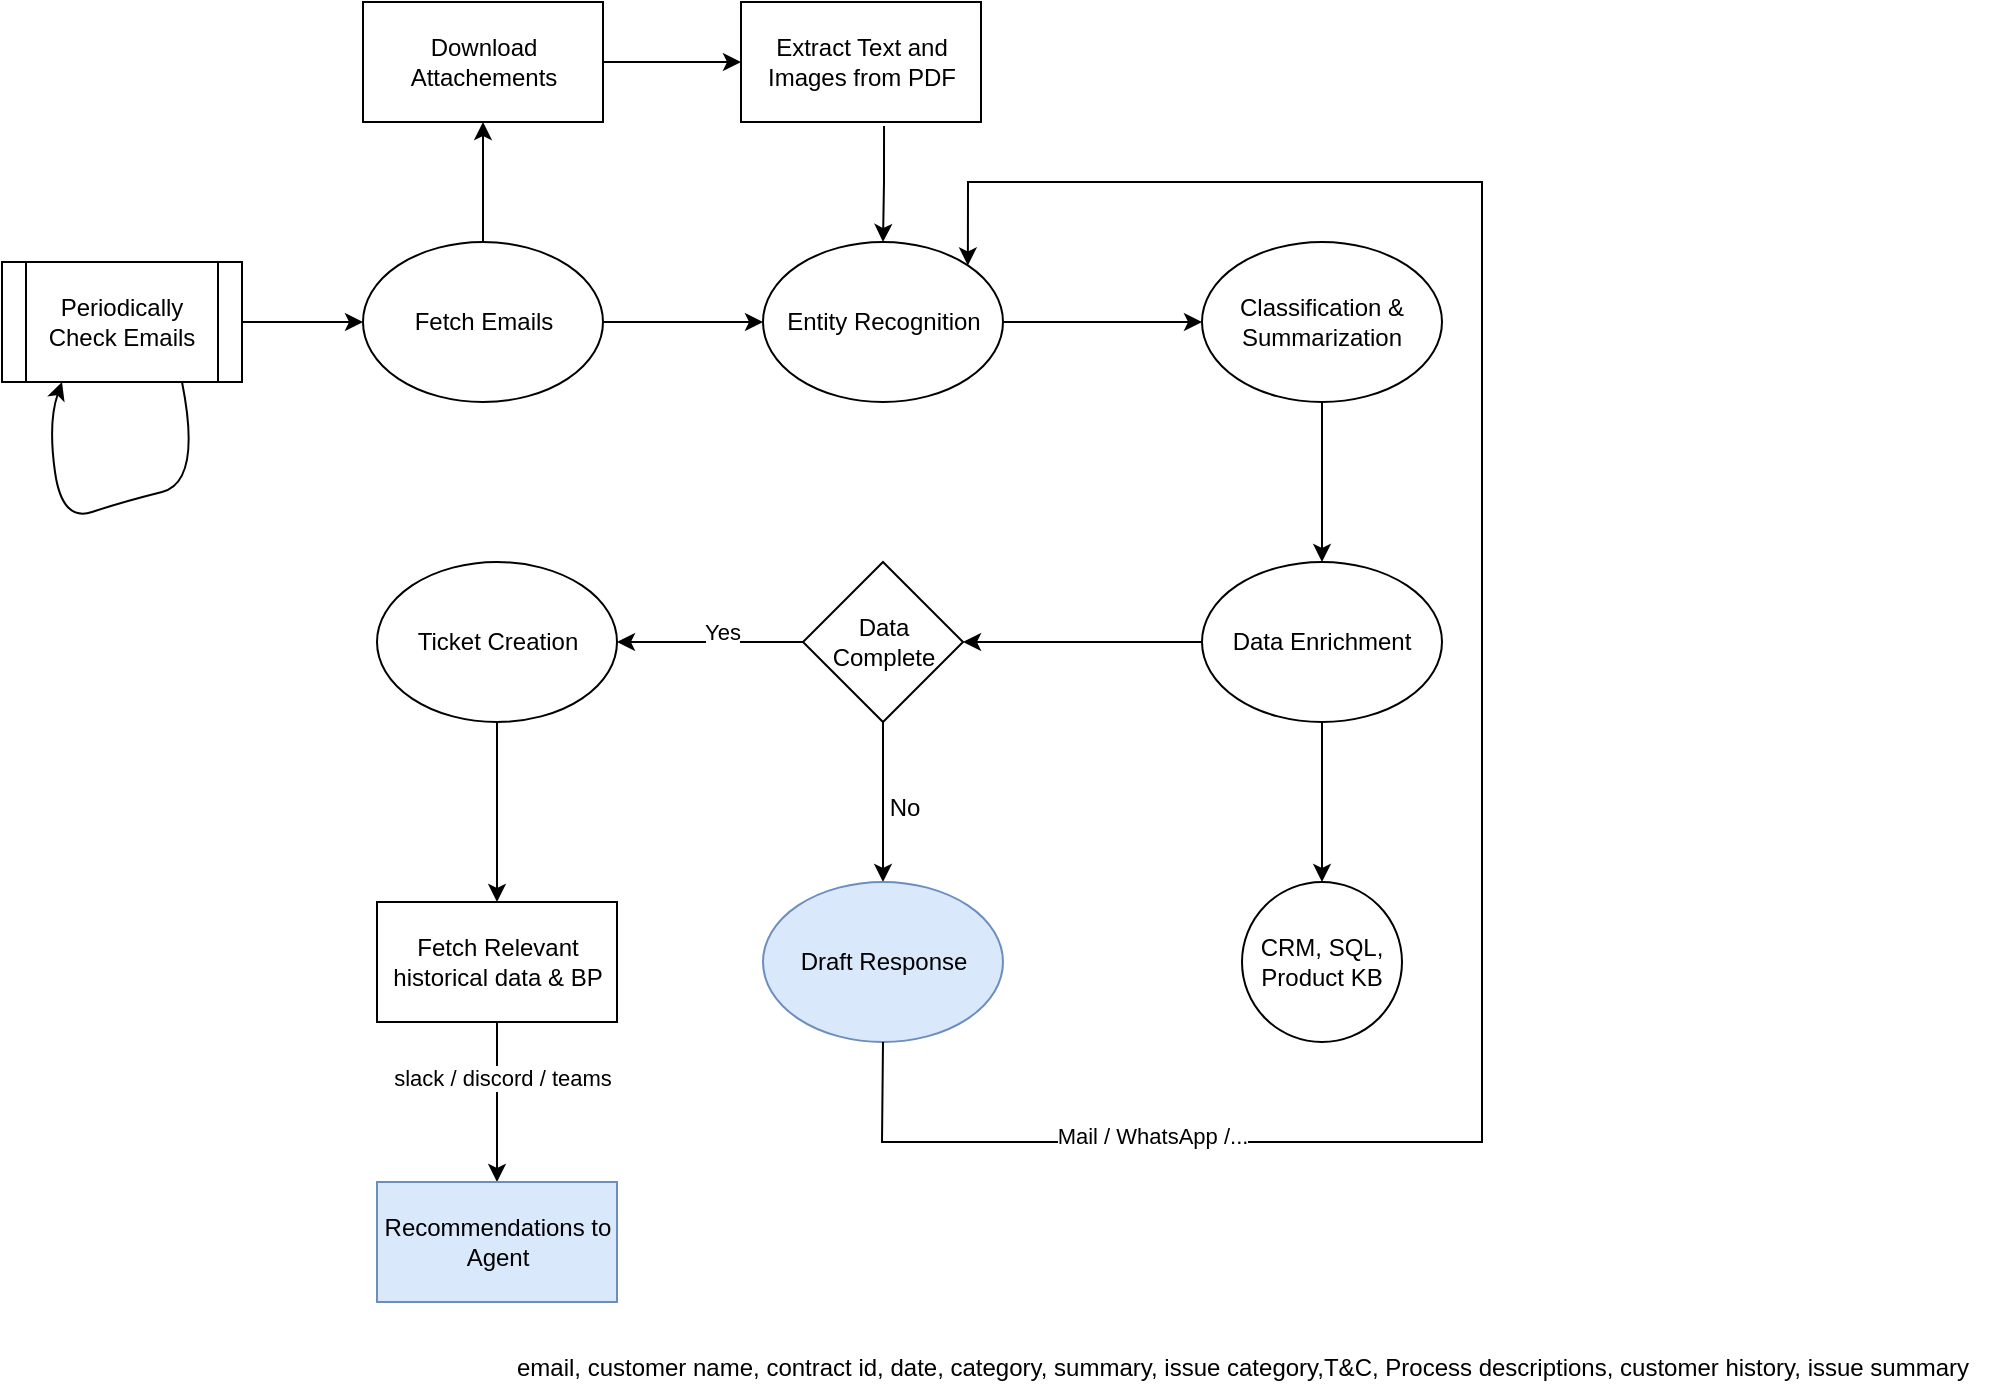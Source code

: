 <mxfile version="24.4.4" type="github">
  <diagram name="Page-1" id="JIRIjCkc2eHKuGLTyx-l">
    <mxGraphModel dx="1434" dy="-1564" grid="1" gridSize="10" guides="1" tooltips="1" connect="1" arrows="1" fold="1" page="1" pageScale="1" pageWidth="827" pageHeight="1169" math="0" shadow="0">
      <root>
        <mxCell id="0" />
        <mxCell id="1" parent="0" />
        <mxCell id="0ipz06AKfEBxF18oT8nj-1" value="" style="edgeStyle=orthogonalEdgeStyle;rounded=0;orthogonalLoop=1;jettySize=auto;html=1;exitX=1;exitY=0.5;exitDx=0;exitDy=0;" parent="1" source="0ipz06AKfEBxF18oT8nj-19" target="0ipz06AKfEBxF18oT8nj-6" edge="1">
          <mxGeometry relative="1" as="geometry" />
        </mxCell>
        <mxCell id="0ipz06AKfEBxF18oT8nj-2" value="" style="edgeStyle=orthogonalEdgeStyle;rounded=0;orthogonalLoop=1;jettySize=auto;html=1;" parent="1" source="0ipz06AKfEBxF18oT8nj-3" target="0ipz06AKfEBxF18oT8nj-31" edge="1">
          <mxGeometry relative="1" as="geometry" />
        </mxCell>
        <mxCell id="0ipz06AKfEBxF18oT8nj-3" value="Ticket Creation" style="ellipse;whiteSpace=wrap;html=1;" parent="1" vertex="1">
          <mxGeometry x="217.5" y="2640" width="120" height="80" as="geometry" />
        </mxCell>
        <mxCell id="0ipz06AKfEBxF18oT8nj-4" value="" style="edgeStyle=orthogonalEdgeStyle;rounded=0;orthogonalLoop=1;jettySize=auto;html=1;" parent="1" source="0ipz06AKfEBxF18oT8nj-6" target="0ipz06AKfEBxF18oT8nj-8" edge="1">
          <mxGeometry relative="1" as="geometry" />
        </mxCell>
        <mxCell id="0ipz06AKfEBxF18oT8nj-5" value="" style="edgeStyle=orthogonalEdgeStyle;rounded=0;orthogonalLoop=1;jettySize=auto;html=1;" parent="1" source="0ipz06AKfEBxF18oT8nj-6" target="0ipz06AKfEBxF18oT8nj-21" edge="1">
          <mxGeometry relative="1" as="geometry" />
        </mxCell>
        <mxCell id="0ipz06AKfEBxF18oT8nj-6" value="Fetch Emails" style="ellipse;whiteSpace=wrap;html=1;" parent="1" vertex="1">
          <mxGeometry x="210.5" y="2480" width="120" height="80" as="geometry" />
        </mxCell>
        <mxCell id="0ipz06AKfEBxF18oT8nj-7" value="" style="edgeStyle=orthogonalEdgeStyle;rounded=0;orthogonalLoop=1;jettySize=auto;html=1;" parent="1" source="0ipz06AKfEBxF18oT8nj-8" target="0ipz06AKfEBxF18oT8nj-10" edge="1">
          <mxGeometry relative="1" as="geometry" />
        </mxCell>
        <mxCell id="0ipz06AKfEBxF18oT8nj-8" value="Entity Recognition" style="ellipse;whiteSpace=wrap;html=1;" parent="1" vertex="1">
          <mxGeometry x="410.5" y="2480" width="120" height="80" as="geometry" />
        </mxCell>
        <mxCell id="0ipz06AKfEBxF18oT8nj-9" value="" style="edgeStyle=orthogonalEdgeStyle;rounded=0;orthogonalLoop=1;jettySize=auto;html=1;" parent="1" source="0ipz06AKfEBxF18oT8nj-10" target="0ipz06AKfEBxF18oT8nj-14" edge="1">
          <mxGeometry relative="1" as="geometry" />
        </mxCell>
        <mxCell id="0ipz06AKfEBxF18oT8nj-10" value="Classification &amp;amp; Summarization" style="ellipse;whiteSpace=wrap;html=1;" parent="1" vertex="1">
          <mxGeometry x="630" y="2480" width="120" height="80" as="geometry" />
        </mxCell>
        <mxCell id="0ipz06AKfEBxF18oT8nj-11" value="" style="edgeStyle=orthogonalEdgeStyle;rounded=0;orthogonalLoop=1;jettySize=auto;html=1;exitX=0.5;exitY=1;exitDx=0;exitDy=0;" parent="1" source="0ipz06AKfEBxF18oT8nj-17" target="0ipz06AKfEBxF18oT8nj-15" edge="1">
          <mxGeometry relative="1" as="geometry" />
        </mxCell>
        <mxCell id="0ipz06AKfEBxF18oT8nj-12" value="" style="edgeStyle=orthogonalEdgeStyle;rounded=0;orthogonalLoop=1;jettySize=auto;html=1;" parent="1" source="0ipz06AKfEBxF18oT8nj-14" target="0ipz06AKfEBxF18oT8nj-17" edge="1">
          <mxGeometry relative="1" as="geometry" />
        </mxCell>
        <mxCell id="0ipz06AKfEBxF18oT8nj-13" value="" style="edgeStyle=orthogonalEdgeStyle;rounded=0;orthogonalLoop=1;jettySize=auto;html=1;" parent="1" source="0ipz06AKfEBxF18oT8nj-14" target="0ipz06AKfEBxF18oT8nj-24" edge="1">
          <mxGeometry relative="1" as="geometry" />
        </mxCell>
        <mxCell id="0ipz06AKfEBxF18oT8nj-14" value="Data Enrichment" style="ellipse;whiteSpace=wrap;html=1;" parent="1" vertex="1">
          <mxGeometry x="630" y="2640" width="120" height="80" as="geometry" />
        </mxCell>
        <mxCell id="0ipz06AKfEBxF18oT8nj-15" value="Draft Response" style="ellipse;whiteSpace=wrap;html=1;fillColor=#dae8fc;strokeColor=#6c8ebf;" parent="1" vertex="1">
          <mxGeometry x="410.5" y="2800" width="120" height="80" as="geometry" />
        </mxCell>
        <mxCell id="0ipz06AKfEBxF18oT8nj-16" value="" style="curved=1;endArrow=classic;html=1;rounded=0;exitX=0.75;exitY=1;exitDx=0;exitDy=0;entryX=0.25;entryY=1;entryDx=0;entryDy=0;" parent="1" source="0ipz06AKfEBxF18oT8nj-19" target="0ipz06AKfEBxF18oT8nj-19" edge="1">
          <mxGeometry width="50" height="50" relative="1" as="geometry">
            <mxPoint x="200" y="2730" as="sourcePoint" />
            <mxPoint x="80" y="2580" as="targetPoint" />
            <Array as="points">
              <mxPoint x="130" y="2600" />
              <mxPoint x="90" y="2610" />
              <mxPoint x="60" y="2620" />
              <mxPoint x="53" y="2570" />
            </Array>
          </mxGeometry>
        </mxCell>
        <mxCell id="0ipz06AKfEBxF18oT8nj-17" value="Data Complete" style="rhombus;whiteSpace=wrap;html=1;" parent="1" vertex="1">
          <mxGeometry x="430.5" y="2640" width="80" height="80" as="geometry" />
        </mxCell>
        <mxCell id="0ipz06AKfEBxF18oT8nj-18" value="No" style="text;html=1;align=center;verticalAlign=middle;resizable=0;points=[];autosize=1;strokeColor=none;fillColor=none;" parent="1" vertex="1">
          <mxGeometry x="460.5" y="2748" width="40" height="30" as="geometry" />
        </mxCell>
        <mxCell id="0ipz06AKfEBxF18oT8nj-19" value="Periodically Check Emails" style="shape=process;whiteSpace=wrap;html=1;backgroundOutline=1;" parent="1" vertex="1">
          <mxGeometry x="30" y="2490" width="120" height="60" as="geometry" />
        </mxCell>
        <mxCell id="0ipz06AKfEBxF18oT8nj-20" value="" style="edgeStyle=orthogonalEdgeStyle;rounded=0;orthogonalLoop=1;jettySize=auto;html=1;" parent="1" source="0ipz06AKfEBxF18oT8nj-21" target="0ipz06AKfEBxF18oT8nj-22" edge="1">
          <mxGeometry relative="1" as="geometry" />
        </mxCell>
        <mxCell id="0ipz06AKfEBxF18oT8nj-21" value="Download Attachements" style="whiteSpace=wrap;html=1;" parent="1" vertex="1">
          <mxGeometry x="210.5" y="2360" width="120" height="60" as="geometry" />
        </mxCell>
        <mxCell id="0ipz06AKfEBxF18oT8nj-22" value="Extract Text and Images from PDF" style="whiteSpace=wrap;html=1;" parent="1" vertex="1">
          <mxGeometry x="399.5" y="2360" width="120" height="60" as="geometry" />
        </mxCell>
        <mxCell id="0ipz06AKfEBxF18oT8nj-23" value="" style="edgeStyle=orthogonalEdgeStyle;rounded=0;orthogonalLoop=1;jettySize=auto;html=1;exitX=0.596;exitY=1.033;exitDx=0;exitDy=0;exitPerimeter=0;" parent="1" source="0ipz06AKfEBxF18oT8nj-22" target="0ipz06AKfEBxF18oT8nj-8" edge="1">
          <mxGeometry relative="1" as="geometry">
            <mxPoint x="281" y="2490" as="sourcePoint" />
            <mxPoint x="281" y="2430" as="targetPoint" />
          </mxGeometry>
        </mxCell>
        <mxCell id="0ipz06AKfEBxF18oT8nj-24" value="CRM, SQL, Product KB" style="ellipse;whiteSpace=wrap;html=1;" parent="1" vertex="1">
          <mxGeometry x="650" y="2800" width="80" height="80" as="geometry" />
        </mxCell>
        <mxCell id="0ipz06AKfEBxF18oT8nj-25" value="" style="edgeStyle=orthogonalEdgeStyle;rounded=0;orthogonalLoop=1;jettySize=auto;html=1;exitX=0;exitY=0.5;exitDx=0;exitDy=0;entryX=1;entryY=0.5;entryDx=0;entryDy=0;" parent="1" source="0ipz06AKfEBxF18oT8nj-17" target="0ipz06AKfEBxF18oT8nj-3" edge="1">
          <mxGeometry relative="1" as="geometry">
            <mxPoint x="620.5" y="2690" as="sourcePoint" />
            <mxPoint x="520.5" y="2690" as="targetPoint" />
          </mxGeometry>
        </mxCell>
        <mxCell id="0ipz06AKfEBxF18oT8nj-26" value="Yes" style="edgeLabel;html=1;align=center;verticalAlign=middle;resizable=0;points=[];" parent="0ipz06AKfEBxF18oT8nj-25" vertex="1" connectable="0">
          <mxGeometry x="-0.118" y="-5" relative="1" as="geometry">
            <mxPoint as="offset" />
          </mxGeometry>
        </mxCell>
        <mxCell id="0ipz06AKfEBxF18oT8nj-27" value="" style="endArrow=classic;html=1;rounded=0;exitX=0.5;exitY=1;exitDx=0;exitDy=0;entryX=1;entryY=0;entryDx=0;entryDy=0;" parent="1" source="0ipz06AKfEBxF18oT8nj-15" target="0ipz06AKfEBxF18oT8nj-8" edge="1">
          <mxGeometry width="50" height="50" relative="1" as="geometry">
            <mxPoint x="520" y="2980" as="sourcePoint" />
            <mxPoint x="570" y="2930" as="targetPoint" />
            <Array as="points">
              <mxPoint x="470" y="2930" />
              <mxPoint x="770" y="2930" />
              <mxPoint x="770" y="2690" />
              <mxPoint x="770" y="2450" />
              <mxPoint x="513" y="2450" />
            </Array>
          </mxGeometry>
        </mxCell>
        <mxCell id="0ipz06AKfEBxF18oT8nj-28" value="Mail / WhatsApp /..." style="edgeLabel;html=1;align=center;verticalAlign=middle;resizable=0;points=[];" parent="0ipz06AKfEBxF18oT8nj-27" vertex="1" connectable="0">
          <mxGeometry x="-0.672" y="3" relative="1" as="geometry">
            <mxPoint as="offset" />
          </mxGeometry>
        </mxCell>
        <mxCell id="0ipz06AKfEBxF18oT8nj-29" value="" style="edgeStyle=orthogonalEdgeStyle;rounded=0;orthogonalLoop=1;jettySize=auto;html=1;" parent="1" source="0ipz06AKfEBxF18oT8nj-31" target="0ipz06AKfEBxF18oT8nj-32" edge="1">
          <mxGeometry relative="1" as="geometry" />
        </mxCell>
        <mxCell id="0ipz06AKfEBxF18oT8nj-30" value="slack / discord / teams" style="edgeLabel;html=1;align=center;verticalAlign=middle;resizable=0;points=[];" parent="0ipz06AKfEBxF18oT8nj-29" vertex="1" connectable="0">
          <mxGeometry x="-0.3" y="2" relative="1" as="geometry">
            <mxPoint as="offset" />
          </mxGeometry>
        </mxCell>
        <mxCell id="0ipz06AKfEBxF18oT8nj-31" value="Fetch Relevant historical data &amp;amp; BP" style="whiteSpace=wrap;html=1;" parent="1" vertex="1">
          <mxGeometry x="217.5" y="2810" width="120" height="60" as="geometry" />
        </mxCell>
        <mxCell id="0ipz06AKfEBxF18oT8nj-32" value="Recommendations to Agent" style="whiteSpace=wrap;html=1;fillColor=#dae8fc;strokeColor=#6c8ebf;" parent="1" vertex="1">
          <mxGeometry x="217.5" y="2950" width="120" height="60" as="geometry" />
        </mxCell>
        <mxCell id="1TZoFbZY8AwqjJc08LRQ-1" value="email, customer name, contract id, date, category, summary, issue category,T&amp;amp;C, Process descriptions, customer history, issue summary" style="text;html=1;align=center;verticalAlign=middle;resizable=0;points=[];autosize=1;strokeColor=none;fillColor=none;" vertex="1" parent="1">
          <mxGeometry x="265" y="3028" width="770" height="30" as="geometry" />
        </mxCell>
      </root>
    </mxGraphModel>
  </diagram>
</mxfile>
